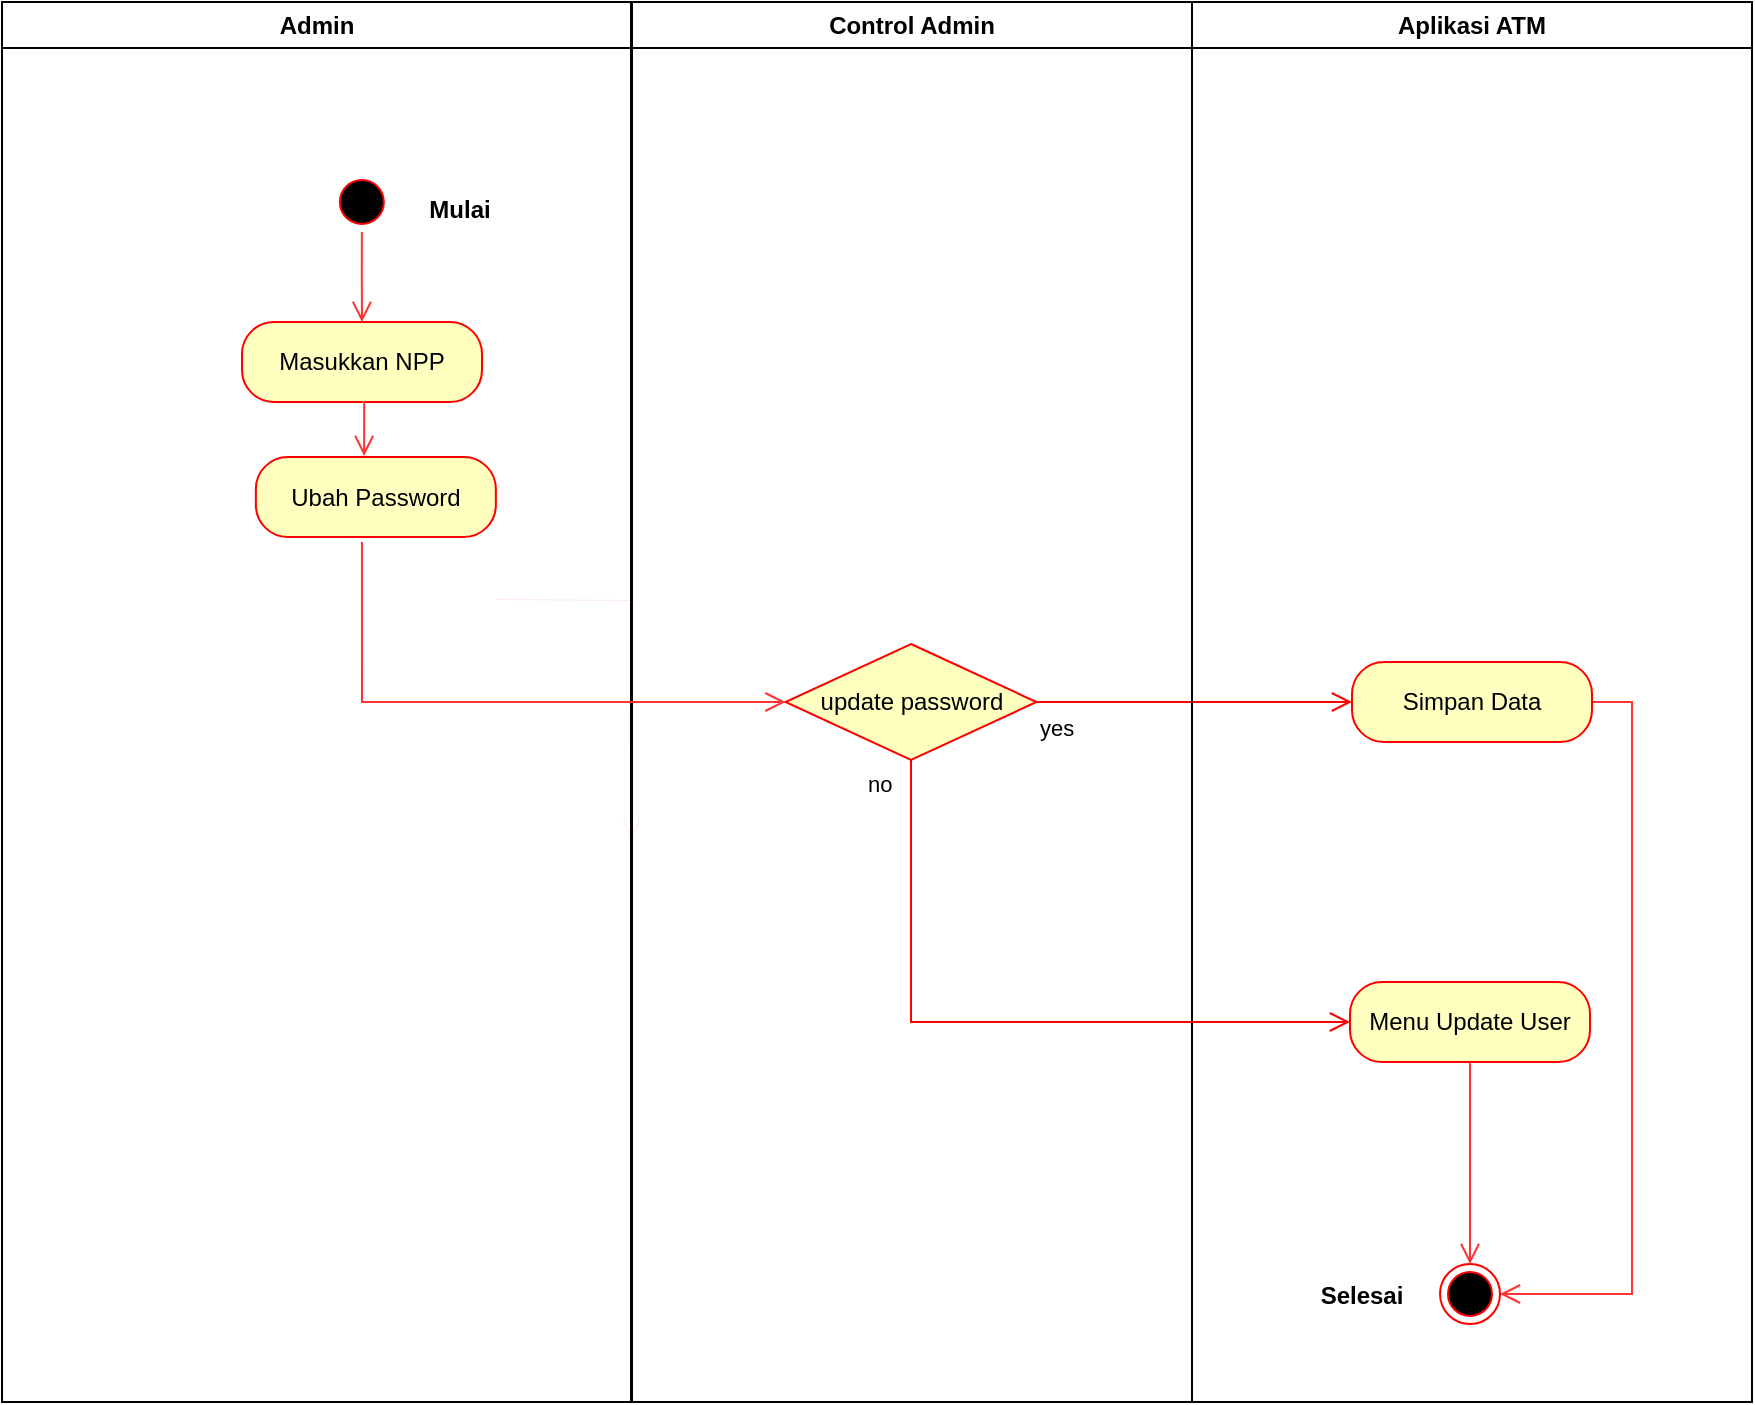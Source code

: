 <mxfile version="20.5.3" type="device"><diagram id="X2GSO2N9yxbyGRw3fT7x" name="Page-1"><mxGraphModel dx="868" dy="482" grid="1" gridSize="10" guides="1" tooltips="1" connect="1" arrows="1" fold="1" page="1" pageScale="1" pageWidth="827" pageHeight="1169" math="0" shadow="0"><root><mxCell id="0"/><mxCell id="1" parent="0"/><mxCell id="RnOeqhu8AE7g7XnF3Tw0-1" value="Admin" style="swimlane;whiteSpace=wrap" parent="1" vertex="1"><mxGeometry x="130" y="50" width="314.5" height="700" as="geometry"/></mxCell><mxCell id="RnOeqhu8AE7g7XnF3Tw0-40" style="edgeStyle=orthogonalEdgeStyle;rounded=0;orthogonalLoop=1;jettySize=auto;html=1;exitX=0.5;exitY=1;exitDx=0;exitDy=0;strokeColor=#FF3333;endArrow=open;endFill=0;endSize=8;" parent="RnOeqhu8AE7g7XnF3Tw0-1" source="RnOeqhu8AE7g7XnF3Tw0-3" target="RnOeqhu8AE7g7XnF3Tw0-39" edge="1"><mxGeometry relative="1" as="geometry"/></mxCell><mxCell id="RnOeqhu8AE7g7XnF3Tw0-3" value="" style="ellipse;shape=startState;fillColor=#000000;strokeColor=#ff0000;" parent="RnOeqhu8AE7g7XnF3Tw0-1" vertex="1"><mxGeometry x="164.93" y="85" width="30" height="30" as="geometry"/></mxCell><mxCell id="RnOeqhu8AE7g7XnF3Tw0-4" value="Mulai" style="text;align=center;fontStyle=1;verticalAlign=middle;spacingLeft=3;spacingRight=3;strokeColor=none;rotatable=0;points=[[0,0.5],[1,0.5]];portConstraint=eastwest;" parent="RnOeqhu8AE7g7XnF3Tw0-1" vertex="1"><mxGeometry x="190" y="90" width="78" height="26" as="geometry"/></mxCell><mxCell id="RnOeqhu8AE7g7XnF3Tw0-5" value="Ubah Password" style="rounded=1;whiteSpace=wrap;html=1;arcSize=40;fontColor=#000000;fillColor=#ffffc0;strokeColor=#ff0000;" parent="RnOeqhu8AE7g7XnF3Tw0-1" vertex="1"><mxGeometry x="126.93" y="227.5" width="120" height="40" as="geometry"/></mxCell><mxCell id="RnOeqhu8AE7g7XnF3Tw0-11" style="edgeStyle=orthogonalEdgeStyle;rounded=0;orthogonalLoop=1;jettySize=auto;html=1;exitX=0.5;exitY=1;exitDx=0;exitDy=0;strokeColor=#FF3333;strokeWidth=1;endArrow=open;endFill=0;endSize=8;" parent="RnOeqhu8AE7g7XnF3Tw0-1" edge="1"><mxGeometry relative="1" as="geometry"><mxPoint x="186.93" y="217.5" as="sourcePoint"/><mxPoint x="186.93" y="217.5" as="targetPoint"/></mxGeometry></mxCell><mxCell id="RnOeqhu8AE7g7XnF3Tw0-39" value="Masukkan NPP" style="rounded=1;whiteSpace=wrap;html=1;arcSize=40;fontColor=#000000;fillColor=#ffffc0;strokeColor=#ff0000;strokeWidth=1;" parent="RnOeqhu8AE7g7XnF3Tw0-1" vertex="1"><mxGeometry x="120" y="160" width="120" height="40" as="geometry"/></mxCell><mxCell id="B2UFmBn59-qzidIDKwkK-1" style="edgeStyle=orthogonalEdgeStyle;rounded=0;orthogonalLoop=1;jettySize=auto;html=1;exitX=0.5;exitY=1;exitDx=0;exitDy=0;strokeColor=#FF3333;endArrow=open;endFill=0;endSize=8;entryX=0.451;entryY=-0.012;entryDx=0;entryDy=0;entryPerimeter=0;" edge="1" parent="RnOeqhu8AE7g7XnF3Tw0-1" source="RnOeqhu8AE7g7XnF3Tw0-39" target="RnOeqhu8AE7g7XnF3Tw0-5"><mxGeometry relative="1" as="geometry"><mxPoint x="189.93" y="125" as="sourcePoint"/><mxPoint x="190" y="170" as="targetPoint"/></mxGeometry></mxCell><mxCell id="RnOeqhu8AE7g7XnF3Tw0-13" value="Control Admin" style="swimlane;whiteSpace=wrap" parent="1" vertex="1"><mxGeometry x="445" y="50" width="280" height="700" as="geometry"/></mxCell><mxCell id="RnOeqhu8AE7g7XnF3Tw0-14" value="update password" style="rhombus;whiteSpace=wrap;html=1;fillColor=#ffffc0;strokeColor=#ff0000;strokeWidth=1;" parent="RnOeqhu8AE7g7XnF3Tw0-13" vertex="1"><mxGeometry x="76.75" y="321" width="125.5" height="58" as="geometry"/></mxCell><mxCell id="RnOeqhu8AE7g7XnF3Tw0-17" value="yes" style="edgeStyle=orthogonalEdgeStyle;html=1;align=left;verticalAlign=top;endArrow=open;endSize=8;strokeColor=#ff0000;rounded=0;exitX=1;exitY=0.5;exitDx=0;exitDy=0;entryX=0;entryY=0.5;entryDx=0;entryDy=0;" parent="1" source="RnOeqhu8AE7g7XnF3Tw0-14" target="RnOeqhu8AE7g7XnF3Tw0-23" edge="1"><mxGeometry x="-1" relative="1" as="geometry"><mxPoint x="780" y="639" as="targetPoint"/></mxGeometry></mxCell><mxCell id="RnOeqhu8AE7g7XnF3Tw0-18" value="" style="edgeStyle=orthogonalEdgeStyle;html=1;verticalAlign=bottom;endArrow=open;endSize=8;strokeColor=#ff0000;rounded=0;strokeWidth=0;" parent="1" edge="1"><mxGeometry relative="1" as="geometry"><mxPoint x="444.43" y="467.5" as="targetPoint"/><mxPoint x="376.93" y="348.5" as="sourcePoint"/></mxGeometry></mxCell><mxCell id="RnOeqhu8AE7g7XnF3Tw0-19" value="Aplikasi ATM" style="swimlane;whiteSpace=wrap" parent="1" vertex="1"><mxGeometry x="725" y="50" width="280" height="700" as="geometry"/></mxCell><mxCell id="RnOeqhu8AE7g7XnF3Tw0-20" value="" style="ellipse;html=1;shape=endState;fillColor=#000000;strokeColor=#ff0000;strokeWidth=1;" parent="RnOeqhu8AE7g7XnF3Tw0-19" vertex="1"><mxGeometry x="124" y="631" width="30" height="30" as="geometry"/></mxCell><mxCell id="RnOeqhu8AE7g7XnF3Tw0-21" value="Selesai" style="text;align=center;fontStyle=1;verticalAlign=middle;spacingLeft=3;spacingRight=3;strokeColor=none;rotatable=0;points=[[0,0.5],[1,0.5]];portConstraint=eastwest;" parent="RnOeqhu8AE7g7XnF3Tw0-19" vertex="1"><mxGeometry x="45" y="633" width="80" height="26" as="geometry"/></mxCell><mxCell id="RnOeqhu8AE7g7XnF3Tw0-22" style="edgeStyle=orthogonalEdgeStyle;rounded=0;orthogonalLoop=1;jettySize=auto;html=1;exitX=1;exitY=0.5;exitDx=0;exitDy=0;entryX=1;entryY=0.5;entryDx=0;entryDy=0;strokeColor=#FF3333;strokeWidth=1;endArrow=open;endFill=0;endSize=8;" parent="RnOeqhu8AE7g7XnF3Tw0-19" source="RnOeqhu8AE7g7XnF3Tw0-23" target="RnOeqhu8AE7g7XnF3Tw0-20" edge="1"><mxGeometry relative="1" as="geometry"/></mxCell><mxCell id="RnOeqhu8AE7g7XnF3Tw0-23" value="Simpan Data" style="rounded=1;whiteSpace=wrap;html=1;arcSize=40;fontColor=#000000;fillColor=#ffffc0;strokeColor=#ff0000;strokeWidth=1;" parent="RnOeqhu8AE7g7XnF3Tw0-19" vertex="1"><mxGeometry x="80" y="330" width="120" height="40" as="geometry"/></mxCell><mxCell id="RnOeqhu8AE7g7XnF3Tw0-24" style="edgeStyle=orthogonalEdgeStyle;rounded=0;orthogonalLoop=1;jettySize=auto;html=1;exitX=0.5;exitY=1;exitDx=0;exitDy=0;entryX=0.5;entryY=0;entryDx=0;entryDy=0;strokeColor=#FF3333;strokeWidth=1;endArrow=open;endFill=0;endSize=8;" parent="RnOeqhu8AE7g7XnF3Tw0-19" source="RnOeqhu8AE7g7XnF3Tw0-25" target="RnOeqhu8AE7g7XnF3Tw0-20" edge="1"><mxGeometry relative="1" as="geometry"/></mxCell><mxCell id="RnOeqhu8AE7g7XnF3Tw0-25" value="Menu Update User" style="rounded=1;whiteSpace=wrap;html=1;arcSize=40;fontColor=#000000;fillColor=#ffffc0;strokeColor=#ff0000;strokeWidth=1;" parent="RnOeqhu8AE7g7XnF3Tw0-19" vertex="1"><mxGeometry x="79" y="490" width="120" height="40" as="geometry"/></mxCell><mxCell id="RnOeqhu8AE7g7XnF3Tw0-38" value="no" style="edgeStyle=orthogonalEdgeStyle;html=1;align=left;verticalAlign=bottom;endArrow=open;endSize=8;strokeColor=#ff0000;rounded=0;strokeWidth=1;exitX=0.5;exitY=1;exitDx=0;exitDy=0;entryX=0;entryY=0.5;entryDx=0;entryDy=0;" parent="1" source="RnOeqhu8AE7g7XnF3Tw0-14" target="RnOeqhu8AE7g7XnF3Tw0-25" edge="1"><mxGeometry x="-0.88" y="-24" relative="1" as="geometry"><mxPoint x="675" y="500" as="targetPoint"/><mxPoint x="605" y="505" as="sourcePoint"/><mxPoint as="offset"/></mxGeometry></mxCell><mxCell id="RnOeqhu8AE7g7XnF3Tw0-16" style="edgeStyle=orthogonalEdgeStyle;rounded=0;orthogonalLoop=1;jettySize=auto;html=1;exitX=0.442;exitY=1.063;exitDx=0;exitDy=0;entryX=0;entryY=0.5;entryDx=0;entryDy=0;strokeColor=#FF3333;strokeWidth=1;endArrow=open;endFill=0;endSize=8;exitPerimeter=0;" parent="1" source="RnOeqhu8AE7g7XnF3Tw0-5" target="RnOeqhu8AE7g7XnF3Tw0-14" edge="1"><mxGeometry relative="1" as="geometry"><Array as="points"><mxPoint x="310" y="400"/></Array></mxGeometry></mxCell></root></mxGraphModel></diagram></mxfile>
